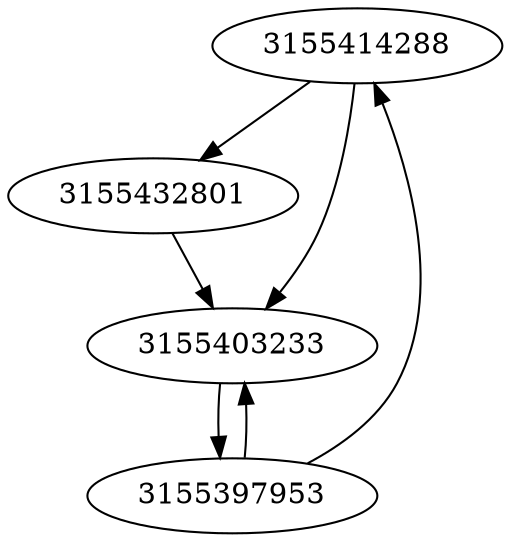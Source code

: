strict digraph  {
3155414288;
3155397953;
3155432801;
3155403233;
3155414288 -> 3155403233;
3155414288 -> 3155432801;
3155397953 -> 3155414288;
3155397953 -> 3155403233;
3155432801 -> 3155403233;
3155403233 -> 3155397953;
}
